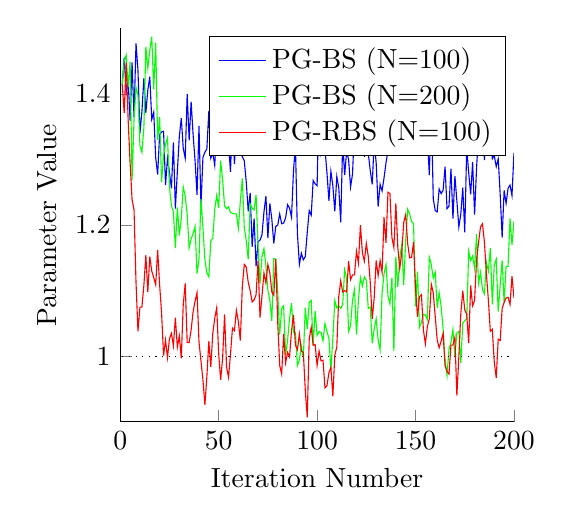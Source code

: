 % This file was created by matlab2tikz v0.4.4 running on MATLAB 7.13.
% Copyright (c) 2008--2013, Nico Schlömer <nico.schloemer@gmail.com>
% All rights reserved.
% 
% The latest updates can be retrieved from
%   http://www.mathworks.com/matlabcentral/fileexchange/22022-matlab2tikz
% where you can also make suggestions and rate matlab2tikz.
% 
\begin{tikzpicture}

\begin{axis}[%
width=5cm,
height=5cm,
scale only axis,
xmin=0,
xmax=200,
xlabel={Iteration Number},
ymin=0.9,
ymax=1.5,
ylabel={Parameter Value},
axis x line*=bottom,
axis y line*=left,
legend style={draw=black,fill=white,legend cell align=left}
]
\addplot [
color=blue,
solid
]
table[row sep=crcr]{
1 1.414\\
2 1.455\\
3 1.402\\
4 1.421\\
5 1.359\\
6 1.448\\
7 1.364\\
8 1.477\\
9 1.436\\
10 1.34\\
11 1.373\\
12 1.424\\
13 1.371\\
14 1.406\\
15 1.426\\
16 1.361\\
17 1.372\\
18 1.303\\
19 1.277\\
20 1.338\\
21 1.342\\
22 1.343\\
23 1.261\\
24 1.302\\
25 1.28\\
26 1.256\\
27 1.326\\
28 1.225\\
29 1.281\\
30 1.335\\
31 1.363\\
32 1.317\\
33 1.302\\
34 1.4\\
35 1.329\\
36 1.388\\
37 1.338\\
38 1.298\\
39 1.246\\
40 1.351\\
41 1.229\\
42 1.303\\
43 1.311\\
44 1.316\\
45 1.374\\
46 1.302\\
47 1.31\\
48 1.291\\
49 1.356\\
50 1.411\\
51 1.321\\
52 1.35\\
53 1.365\\
54 1.332\\
55 1.324\\
56 1.281\\
57 1.366\\
58 1.293\\
59 1.34\\
60 1.402\\
61 1.319\\
62 1.304\\
63 1.298\\
64 1.266\\
65 1.221\\
66 1.249\\
67 1.167\\
68 1.21\\
69 1.137\\
70 1.175\\
71 1.177\\
72 1.185\\
73 1.22\\
74 1.244\\
75 1.18\\
76 1.233\\
77 1.209\\
78 1.172\\
79 1.198\\
80 1.2\\
81 1.217\\
82 1.202\\
83 1.203\\
84 1.211\\
85 1.231\\
86 1.226\\
87 1.212\\
88 1.283\\
89 1.32\\
90 1.187\\
91 1.14\\
92 1.157\\
93 1.147\\
94 1.152\\
95 1.189\\
96 1.222\\
97 1.215\\
98 1.268\\
99 1.263\\
100 1.26\\
101 1.393\\
102 1.307\\
103 1.315\\
104 1.316\\
105 1.28\\
106 1.237\\
107 1.282\\
108 1.26\\
109 1.221\\
110 1.274\\
111 1.257\\
112 1.204\\
113 1.327\\
114 1.276\\
115 1.312\\
116 1.3\\
117 1.258\\
118 1.278\\
119 1.352\\
120 1.355\\
121 1.378\\
122 1.343\\
123 1.375\\
124 1.304\\
125 1.365\\
126 1.309\\
127 1.283\\
128 1.262\\
129 1.327\\
130 1.295\\
131 1.228\\
132 1.262\\
133 1.252\\
134 1.272\\
135 1.295\\
136 1.313\\
137 1.376\\
138 1.437\\
139 1.431\\
140 1.382\\
141 1.384\\
142 1.314\\
143 1.394\\
144 1.385\\
145 1.441\\
146 1.482\\
147 1.359\\
148 1.363\\
149 1.326\\
150 1.343\\
151 1.375\\
152 1.368\\
153 1.33\\
154 1.326\\
155 1.33\\
156 1.336\\
157 1.276\\
158 1.384\\
159 1.24\\
160 1.222\\
161 1.22\\
162 1.255\\
163 1.248\\
164 1.253\\
165 1.289\\
166 1.225\\
167 1.229\\
168 1.286\\
169 1.21\\
170 1.275\\
171 1.237\\
172 1.197\\
173 1.217\\
174 1.257\\
175 1.189\\
176 1.317\\
177 1.28\\
178 1.247\\
179 1.296\\
180 1.216\\
181 1.287\\
182 1.337\\
183 1.337\\
184 1.363\\
185 1.299\\
186 1.344\\
187 1.39\\
188 1.393\\
189 1.301\\
190 1.306\\
191 1.289\\
192 1.301\\
193 1.247\\
194 1.181\\
195 1.253\\
196 1.233\\
197 1.256\\
198 1.261\\
199 1.245\\
200 1.31\\
};
\addlegendentry{PG-BS (N=100)};

\addplot [
color=green,
solid
]
table[row sep=crcr]{
1 1.414\\
2 1.45\\
3 1.459\\
4 1.41\\
5 1.449\\
6 1.269\\
7 1.361\\
8 1.41\\
9 1.398\\
10 1.321\\
11 1.311\\
12 1.348\\
13 1.472\\
14 1.439\\
15 1.466\\
16 1.487\\
17 1.407\\
18 1.478\\
19 1.33\\
20 1.365\\
21 1.265\\
22 1.306\\
23 1.323\\
24 1.333\\
25 1.258\\
26 1.229\\
27 1.22\\
28 1.165\\
29 1.227\\
30 1.184\\
31 1.21\\
32 1.258\\
33 1.244\\
34 1.216\\
35 1.165\\
36 1.179\\
37 1.187\\
38 1.198\\
39 1.126\\
40 1.148\\
41 1.24\\
42 1.196\\
43 1.147\\
44 1.127\\
45 1.121\\
46 1.176\\
47 1.18\\
48 1.224\\
49 1.245\\
50 1.226\\
51 1.298\\
52 1.269\\
53 1.229\\
54 1.225\\
55 1.228\\
56 1.219\\
57 1.218\\
58 1.217\\
59 1.217\\
60 1.195\\
61 1.236\\
62 1.271\\
63 1.196\\
64 1.176\\
65 1.148\\
66 1.232\\
67 1.226\\
68 1.223\\
69 1.246\\
70 1.168\\
71 1.111\\
72 1.152\\
73 1.164\\
74 1.138\\
75 1.101\\
76 1.085\\
77 1.054\\
78 1.149\\
79 1.148\\
80 1.098\\
81 1.033\\
82 1.073\\
83 1.077\\
84 1.002\\
85 1.024\\
86 1.058\\
87 1.081\\
88 1.036\\
89 1.036\\
90 0.986\\
91 0.995\\
92 1.015\\
93 0.997\\
94 1.074\\
95 1.042\\
96 1.082\\
97 1.085\\
98 1.016\\
99 1.069\\
100 1.032\\
101 1.038\\
102 1.036\\
103 1.024\\
104 1.05\\
105 1.038\\
106 1.027\\
107 0.98\\
108 1.027\\
109 1.085\\
110 1.074\\
111 1.077\\
112 1.073\\
113 1.079\\
114 1.132\\
115 1.119\\
116 1.038\\
117 1.047\\
118 1.086\\
119 1.102\\
120 1.033\\
121 1.086\\
122 1.12\\
123 1.107\\
124 1.121\\
125 1.116\\
126 1.073\\
127 1.075\\
128 1.02\\
129 1.042\\
130 1.057\\
131 1.025\\
132 1.01\\
133 1.096\\
134 1.126\\
135 1.14\\
136 1.092\\
137 1.08\\
138 1.12\\
139 1.008\\
140 1.152\\
141 1.106\\
142 1.151\\
143 1.17\\
144 1.109\\
145 1.176\\
146 1.224\\
147 1.217\\
148 1.205\\
149 1.202\\
150 1.076\\
151 1.129\\
152 1.044\\
153 1.052\\
154 1.064\\
155 1.063\\
156 1.056\\
157 1.151\\
158 1.14\\
159 1.119\\
160 1.128\\
161 1.074\\
162 1.097\\
163 1.076\\
164 1.042\\
165 0.994\\
166 0.971\\
167 1.011\\
168 1.021\\
169 1.041\\
170 0.999\\
171 1.036\\
172 1.038\\
173 0.99\\
174 1.051\\
175 1.054\\
176 1.057\\
177 1.16\\
178 1.146\\
179 1.153\\
180 1.134\\
181 1.186\\
182 1.111\\
183 1.128\\
184 1.102\\
185 1.095\\
186 1.143\\
187 1.13\\
188 1.165\\
189 1.079\\
190 1.139\\
191 1.148\\
192 1.068\\
193 1.109\\
194 1.146\\
195 1.082\\
196 1.137\\
197 1.137\\
198 1.21\\
199 1.17\\
200 1.206\\
};
\addlegendentry{PG-BS (N=200)};

\addplot [
color=red,
solid
]
table[row sep=crcr]{
1 1.414\\
2 1.371\\
3 1.448\\
4 1.361\\
5 1.295\\
6 1.239\\
7 1.223\\
8 1.113\\
9 1.038\\
10 1.075\\
11 1.075\\
12 1.108\\
13 1.154\\
14 1.098\\
15 1.152\\
16 1.13\\
17 1.12\\
18 1.109\\
19 1.162\\
20 1.109\\
21 1.066\\
22 1.001\\
23 1.025\\
24 0.998\\
25 1.027\\
26 1.035\\
27 1.016\\
28 1.059\\
29 1.014\\
30 1.031\\
31 0.997\\
32 1.079\\
33 1.111\\
34 1.021\\
35 1.021\\
36 1.04\\
37 1.068\\
38 1.084\\
39 1.097\\
40 1.022\\
41 0.993\\
42 0.964\\
43 0.926\\
44 0.969\\
45 1.023\\
46 0.984\\
47 1.035\\
48 1.058\\
49 1.074\\
50 1.004\\
51 0.964\\
52 0.997\\
53 1.064\\
54 0.984\\
55 0.968\\
56 1.003\\
57 1.043\\
58 1.039\\
59 1.07\\
60 1.053\\
61 1.024\\
62 1.106\\
63 1.14\\
64 1.136\\
65 1.113\\
66 1.1\\
67 1.083\\
68 1.086\\
69 1.094\\
70 1.145\\
71 1.059\\
72 1.092\\
73 1.127\\
74 1.112\\
75 1.14\\
76 1.127\\
77 1.098\\
78 1.093\\
79 1.148\\
80 1.051\\
81 0.986\\
82 0.973\\
83 1.034\\
84 0.99\\
85 1.006\\
86 0.999\\
87 1.039\\
88 1.063\\
89 1.017\\
90 1.01\\
91 1.034\\
92 1.008\\
93 1.006\\
94 0.948\\
95 0.907\\
96 1.027\\
97 1.044\\
98 1.017\\
99 1.018\\
100 0.986\\
101 1.008\\
102 0.993\\
103 0.994\\
104 0.952\\
105 0.955\\
106 0.975\\
107 0.983\\
108 0.939\\
109 1.002\\
110 1.014\\
111 1.091\\
112 1.115\\
113 1.098\\
114 1.1\\
115 1.098\\
116 1.145\\
117 1.117\\
118 1.124\\
119 1.124\\
120 1.16\\
121 1.142\\
122 1.2\\
123 1.158\\
124 1.145\\
125 1.172\\
126 1.152\\
127 1.113\\
128 1.057\\
129 1.089\\
130 1.146\\
131 1.123\\
132 1.146\\
133 1.128\\
134 1.212\\
135 1.173\\
136 1.25\\
137 1.248\\
138 1.181\\
139 1.166\\
140 1.233\\
141 1.166\\
142 1.134\\
143 1.158\\
144 1.204\\
145 1.216\\
146 1.172\\
147 1.15\\
148 1.151\\
149 1.174\\
150 1.104\\
151 1.06\\
152 1.091\\
153 1.094\\
154 1.04\\
155 1.019\\
156 1.045\\
157 1.057\\
158 1.11\\
159 1.097\\
160 1.061\\
161 1.025\\
162 1.013\\
163 1.023\\
164 1.035\\
165 0.986\\
166 0.977\\
167 0.973\\
168 1.017\\
169 1.017\\
170 1.029\\
171 0.94\\
172 0.999\\
173 1.065\\
174 1.1\\
175 1.071\\
176 1.064\\
177 1.02\\
178 1.108\\
179 1.077\\
180 1.085\\
181 1.147\\
182 1.173\\
183 1.197\\
184 1.202\\
185 1.174\\
186 1.126\\
187 1.086\\
188 1.038\\
189 1.041\\
190 0.991\\
191 0.967\\
192 1.026\\
193 1.024\\
194 1.073\\
195 1.082\\
196 1.089\\
197 1.09\\
198 1.079\\
199 1.122\\
200 1.089\\
};
\addlegendentry{PG-RBS (N=100)};

\addplot [
color=black,
dotted,
forget plot
]
table[row sep=crcr]{
1 1\\
200 1\\
};
\end{axis}
\end{tikzpicture}%